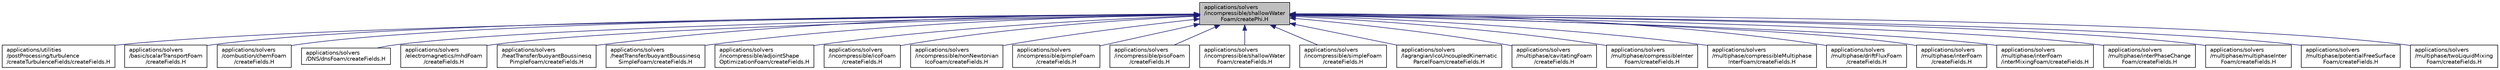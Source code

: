 digraph "applications/solvers/incompressible/shallowWaterFoam/createPhi.H"
{
  bgcolor="transparent";
  edge [fontname="Helvetica",fontsize="10",labelfontname="Helvetica",labelfontsize="10"];
  node [fontname="Helvetica",fontsize="10",shape=record];
  Node1 [label="applications/solvers\l/incompressible/shallowWater\lFoam/createPhi.H",height=0.2,width=0.4,color="black", fillcolor="grey75", style="filled", fontcolor="black"];
  Node1 -> Node2 [dir="back",color="midnightblue",fontsize="10",style="solid",fontname="Helvetica"];
  Node2 [label="applications/utilities\l/postProcessing/turbulence\l/createTurbulenceFields/createFields.H",height=0.2,width=0.4,color="black",URL="$a04426.html"];
  Node1 -> Node3 [dir="back",color="midnightblue",fontsize="10",style="solid",fontname="Helvetica"];
  Node3 [label="applications/solvers\l/basic/scalarTransportFoam\l/createFields.H",height=0.2,width=0.4,color="black",URL="$a04433.html"];
  Node1 -> Node4 [dir="back",color="midnightblue",fontsize="10",style="solid",fontname="Helvetica"];
  Node4 [label="applications/solvers\l/combustion/chemFoam\l/createFields.H",height=0.2,width=0.4,color="black",URL="$a04434.html"];
  Node1 -> Node5 [dir="back",color="midnightblue",fontsize="10",style="solid",fontname="Helvetica"];
  Node5 [label="applications/solvers\l/DNS/dnsFoam/createFields.H",height=0.2,width=0.4,color="black",URL="$a04449.html"];
  Node1 -> Node6 [dir="back",color="midnightblue",fontsize="10",style="solid",fontname="Helvetica"];
  Node6 [label="applications/solvers\l/electromagnetics/mhdFoam\l/createFields.H",height=0.2,width=0.4,color="black",URL="$a04452.html"];
  Node1 -> Node7 [dir="back",color="midnightblue",fontsize="10",style="solid",fontname="Helvetica"];
  Node7 [label="applications/solvers\l/heatTransfer/buoyantBoussinesq\lPimpleFoam/createFields.H",height=0.2,width=0.4,color="black",URL="$a04454.html"];
  Node1 -> Node8 [dir="back",color="midnightblue",fontsize="10",style="solid",fontname="Helvetica"];
  Node8 [label="applications/solvers\l/heatTransfer/buoyantBoussinesq\lSimpleFoam/createFields.H",height=0.2,width=0.4,color="black",URL="$a04455.html"];
  Node1 -> Node9 [dir="back",color="midnightblue",fontsize="10",style="solid",fontname="Helvetica"];
  Node9 [label="applications/solvers\l/incompressible/adjointShape\lOptimizationFoam/createFields.H",height=0.2,width=0.4,color="black",URL="$a04459.html"];
  Node1 -> Node10 [dir="back",color="midnightblue",fontsize="10",style="solid",fontname="Helvetica"];
  Node10 [label="applications/solvers\l/incompressible/icoFoam\l/createFields.H",height=0.2,width=0.4,color="black",URL="$a04461.html"];
  Node1 -> Node11 [dir="back",color="midnightblue",fontsize="10",style="solid",fontname="Helvetica"];
  Node11 [label="applications/solvers\l/incompressible/nonNewtonian\lIcoFoam/createFields.H",height=0.2,width=0.4,color="black",URL="$a04462.html"];
  Node1 -> Node12 [dir="back",color="midnightblue",fontsize="10",style="solid",fontname="Helvetica"];
  Node12 [label="applications/solvers\l/incompressible/pimpleFoam\l/createFields.H",height=0.2,width=0.4,color="black",URL="$a04463.html"];
  Node1 -> Node13 [dir="back",color="midnightblue",fontsize="10",style="solid",fontname="Helvetica"];
  Node13 [label="applications/solvers\l/incompressible/pisoFoam\l/createFields.H",height=0.2,width=0.4,color="black",URL="$a04465.html"];
  Node1 -> Node14 [dir="back",color="midnightblue",fontsize="10",style="solid",fontname="Helvetica"];
  Node14 [label="applications/solvers\l/incompressible/shallowWater\lFoam/createFields.H",height=0.2,width=0.4,color="black",URL="$a04466.html"];
  Node1 -> Node15 [dir="back",color="midnightblue",fontsize="10",style="solid",fontname="Helvetica"];
  Node15 [label="applications/solvers\l/incompressible/simpleFoam\l/createFields.H",height=0.2,width=0.4,color="black",URL="$a04467.html"];
  Node1 -> Node16 [dir="back",color="midnightblue",fontsize="10",style="solid",fontname="Helvetica"];
  Node16 [label="applications/solvers\l/lagrangian/icoUncoupledKinematic\lParcelFoam/createFields.H",height=0.2,width=0.4,color="black",URL="$a04471.html"];
  Node1 -> Node17 [dir="back",color="midnightblue",fontsize="10",style="solid",fontname="Helvetica"];
  Node17 [label="applications/solvers\l/multiphase/cavitatingFoam\l/createFields.H",height=0.2,width=0.4,color="black",URL="$a04477.html"];
  Node1 -> Node18 [dir="back",color="midnightblue",fontsize="10",style="solid",fontname="Helvetica"];
  Node18 [label="applications/solvers\l/multiphase/compressibleInter\lFoam/createFields.H",height=0.2,width=0.4,color="black",URL="$a04478.html"];
  Node1 -> Node19 [dir="back",color="midnightblue",fontsize="10",style="solid",fontname="Helvetica"];
  Node19 [label="applications/solvers\l/multiphase/compressibleMultiphase\lInterFoam/createFields.H",height=0.2,width=0.4,color="black",URL="$a04479.html"];
  Node1 -> Node20 [dir="back",color="midnightblue",fontsize="10",style="solid",fontname="Helvetica"];
  Node20 [label="applications/solvers\l/multiphase/driftFluxFoam\l/createFields.H",height=0.2,width=0.4,color="black",URL="$a04480.html"];
  Node1 -> Node21 [dir="back",color="midnightblue",fontsize="10",style="solid",fontname="Helvetica"];
  Node21 [label="applications/solvers\l/multiphase/interFoam\l/createFields.H",height=0.2,width=0.4,color="black",URL="$a04481.html"];
  Node1 -> Node22 [dir="back",color="midnightblue",fontsize="10",style="solid",fontname="Helvetica"];
  Node22 [label="applications/solvers\l/multiphase/interFoam\l/interMixingFoam/createFields.H",height=0.2,width=0.4,color="black",URL="$a04482.html"];
  Node1 -> Node23 [dir="back",color="midnightblue",fontsize="10",style="solid",fontname="Helvetica"];
  Node23 [label="applications/solvers\l/multiphase/interPhaseChange\lFoam/createFields.H",height=0.2,width=0.4,color="black",URL="$a04483.html"];
  Node1 -> Node24 [dir="back",color="midnightblue",fontsize="10",style="solid",fontname="Helvetica"];
  Node24 [label="applications/solvers\l/multiphase/multiphaseInter\lFoam/createFields.H",height=0.2,width=0.4,color="black",URL="$a04485.html"];
  Node1 -> Node25 [dir="back",color="midnightblue",fontsize="10",style="solid",fontname="Helvetica"];
  Node25 [label="applications/solvers\l/multiphase/potentialFreeSurface\lFoam/createFields.H",height=0.2,width=0.4,color="black",URL="$a04486.html"];
  Node1 -> Node26 [dir="back",color="midnightblue",fontsize="10",style="solid",fontname="Helvetica"];
  Node26 [label="applications/solvers\l/multiphase/twoLiquidMixing\lFoam/createFields.H",height=0.2,width=0.4,color="black",URL="$a04489.html"];
}
